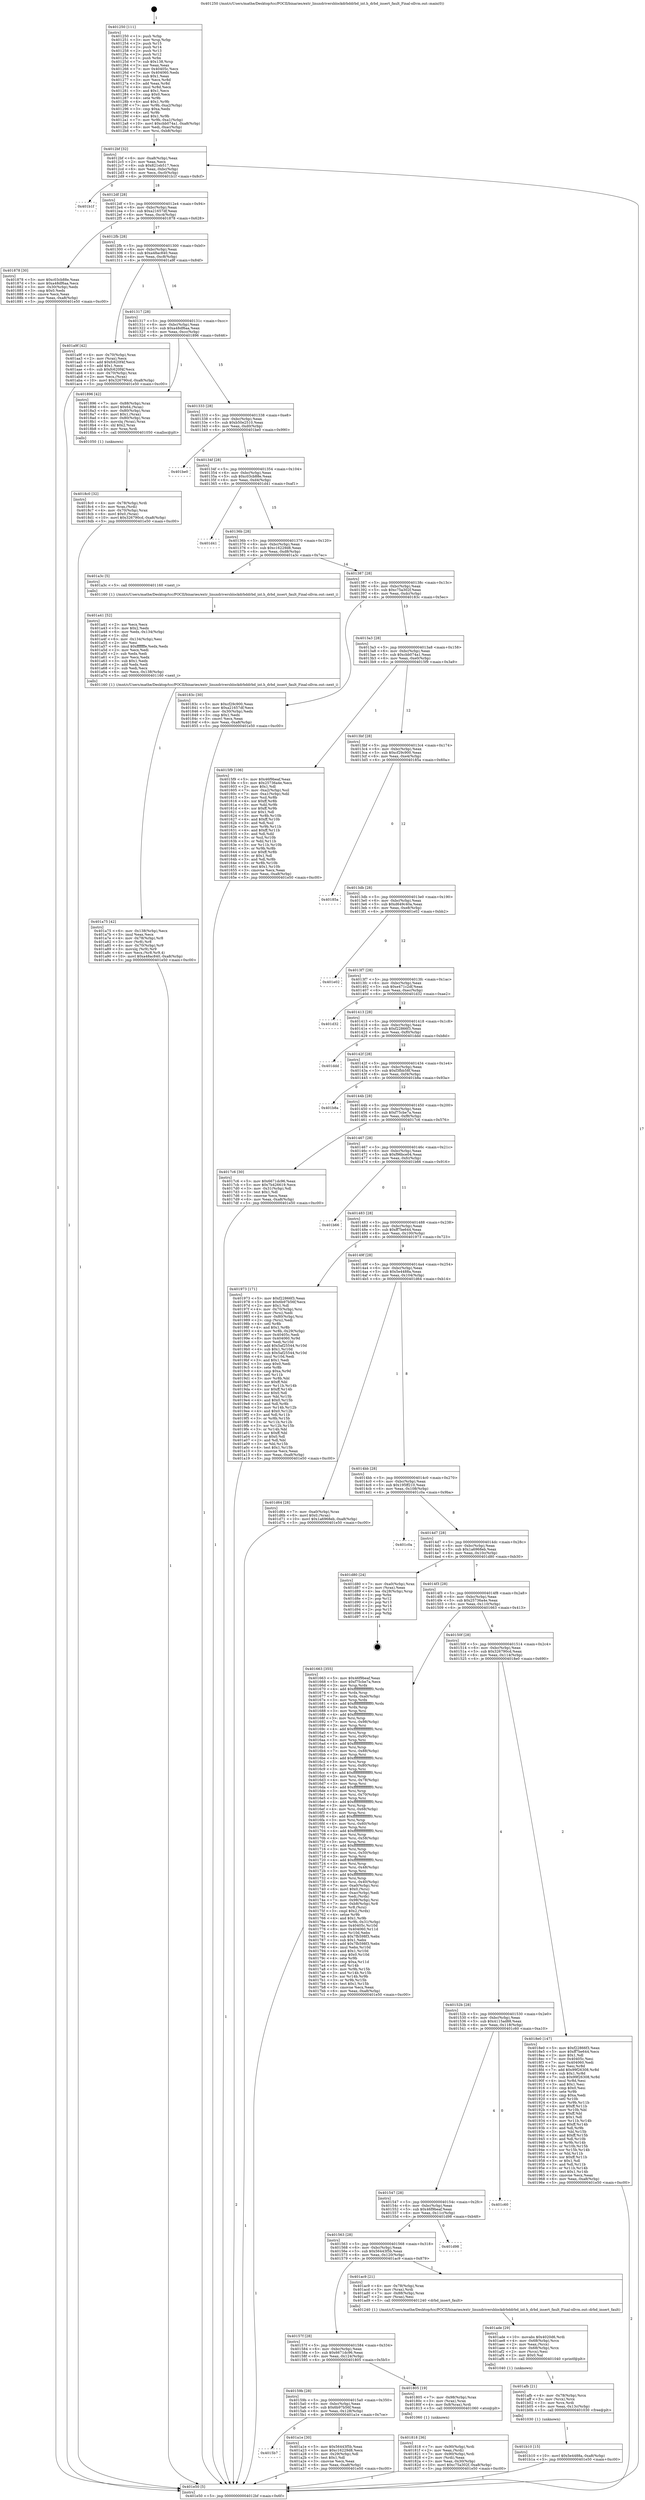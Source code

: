 digraph "0x401250" {
  label = "0x401250 (/mnt/c/Users/mathe/Desktop/tcc/POCII/binaries/extr_linuxdriversblockdrbddrbd_int.h_drbd_insert_fault_Final-ollvm.out::main(0))"
  labelloc = "t"
  node[shape=record]

  Entry [label="",width=0.3,height=0.3,shape=circle,fillcolor=black,style=filled]
  "0x4012bf" [label="{
     0x4012bf [32]\l
     | [instrs]\l
     &nbsp;&nbsp;0x4012bf \<+6\>: mov -0xa8(%rbp),%eax\l
     &nbsp;&nbsp;0x4012c5 \<+2\>: mov %eax,%ecx\l
     &nbsp;&nbsp;0x4012c7 \<+6\>: sub $0x821eb517,%ecx\l
     &nbsp;&nbsp;0x4012cd \<+6\>: mov %eax,-0xbc(%rbp)\l
     &nbsp;&nbsp;0x4012d3 \<+6\>: mov %ecx,-0xc0(%rbp)\l
     &nbsp;&nbsp;0x4012d9 \<+6\>: je 0000000000401b1f \<main+0x8cf\>\l
  }"]
  "0x401b1f" [label="{
     0x401b1f\l
  }", style=dashed]
  "0x4012df" [label="{
     0x4012df [28]\l
     | [instrs]\l
     &nbsp;&nbsp;0x4012df \<+5\>: jmp 00000000004012e4 \<main+0x94\>\l
     &nbsp;&nbsp;0x4012e4 \<+6\>: mov -0xbc(%rbp),%eax\l
     &nbsp;&nbsp;0x4012ea \<+5\>: sub $0xa21657df,%eax\l
     &nbsp;&nbsp;0x4012ef \<+6\>: mov %eax,-0xc4(%rbp)\l
     &nbsp;&nbsp;0x4012f5 \<+6\>: je 0000000000401878 \<main+0x628\>\l
  }"]
  Exit [label="",width=0.3,height=0.3,shape=circle,fillcolor=black,style=filled,peripheries=2]
  "0x401878" [label="{
     0x401878 [30]\l
     | [instrs]\l
     &nbsp;&nbsp;0x401878 \<+5\>: mov $0xc03cb88e,%eax\l
     &nbsp;&nbsp;0x40187d \<+5\>: mov $0xa48df6aa,%ecx\l
     &nbsp;&nbsp;0x401882 \<+3\>: mov -0x30(%rbp),%edx\l
     &nbsp;&nbsp;0x401885 \<+3\>: cmp $0x0,%edx\l
     &nbsp;&nbsp;0x401888 \<+3\>: cmove %ecx,%eax\l
     &nbsp;&nbsp;0x40188b \<+6\>: mov %eax,-0xa8(%rbp)\l
     &nbsp;&nbsp;0x401891 \<+5\>: jmp 0000000000401e50 \<main+0xc00\>\l
  }"]
  "0x4012fb" [label="{
     0x4012fb [28]\l
     | [instrs]\l
     &nbsp;&nbsp;0x4012fb \<+5\>: jmp 0000000000401300 \<main+0xb0\>\l
     &nbsp;&nbsp;0x401300 \<+6\>: mov -0xbc(%rbp),%eax\l
     &nbsp;&nbsp;0x401306 \<+5\>: sub $0xa48ac840,%eax\l
     &nbsp;&nbsp;0x40130b \<+6\>: mov %eax,-0xc8(%rbp)\l
     &nbsp;&nbsp;0x401311 \<+6\>: je 0000000000401a9f \<main+0x84f\>\l
  }"]
  "0x401b10" [label="{
     0x401b10 [15]\l
     | [instrs]\l
     &nbsp;&nbsp;0x401b10 \<+10\>: movl $0x5e4488a,-0xa8(%rbp)\l
     &nbsp;&nbsp;0x401b1a \<+5\>: jmp 0000000000401e50 \<main+0xc00\>\l
  }"]
  "0x401a9f" [label="{
     0x401a9f [42]\l
     | [instrs]\l
     &nbsp;&nbsp;0x401a9f \<+4\>: mov -0x70(%rbp),%rax\l
     &nbsp;&nbsp;0x401aa3 \<+2\>: mov (%rax),%ecx\l
     &nbsp;&nbsp;0x401aa5 \<+6\>: add $0xfc620f4f,%ecx\l
     &nbsp;&nbsp;0x401aab \<+3\>: add $0x1,%ecx\l
     &nbsp;&nbsp;0x401aae \<+6\>: sub $0xfc620f4f,%ecx\l
     &nbsp;&nbsp;0x401ab4 \<+4\>: mov -0x70(%rbp),%rax\l
     &nbsp;&nbsp;0x401ab8 \<+2\>: mov %ecx,(%rax)\l
     &nbsp;&nbsp;0x401aba \<+10\>: movl $0x326790cd,-0xa8(%rbp)\l
     &nbsp;&nbsp;0x401ac4 \<+5\>: jmp 0000000000401e50 \<main+0xc00\>\l
  }"]
  "0x401317" [label="{
     0x401317 [28]\l
     | [instrs]\l
     &nbsp;&nbsp;0x401317 \<+5\>: jmp 000000000040131c \<main+0xcc\>\l
     &nbsp;&nbsp;0x40131c \<+6\>: mov -0xbc(%rbp),%eax\l
     &nbsp;&nbsp;0x401322 \<+5\>: sub $0xa48df6aa,%eax\l
     &nbsp;&nbsp;0x401327 \<+6\>: mov %eax,-0xcc(%rbp)\l
     &nbsp;&nbsp;0x40132d \<+6\>: je 0000000000401896 \<main+0x646\>\l
  }"]
  "0x401afb" [label="{
     0x401afb [21]\l
     | [instrs]\l
     &nbsp;&nbsp;0x401afb \<+4\>: mov -0x78(%rbp),%rcx\l
     &nbsp;&nbsp;0x401aff \<+3\>: mov (%rcx),%rcx\l
     &nbsp;&nbsp;0x401b02 \<+3\>: mov %rcx,%rdi\l
     &nbsp;&nbsp;0x401b05 \<+6\>: mov %eax,-0x13c(%rbp)\l
     &nbsp;&nbsp;0x401b0b \<+5\>: call 0000000000401030 \<free@plt\>\l
     | [calls]\l
     &nbsp;&nbsp;0x401030 \{1\} (unknown)\l
  }"]
  "0x401896" [label="{
     0x401896 [42]\l
     | [instrs]\l
     &nbsp;&nbsp;0x401896 \<+7\>: mov -0x88(%rbp),%rax\l
     &nbsp;&nbsp;0x40189d \<+6\>: movl $0x64,(%rax)\l
     &nbsp;&nbsp;0x4018a3 \<+4\>: mov -0x80(%rbp),%rax\l
     &nbsp;&nbsp;0x4018a7 \<+6\>: movl $0x1,(%rax)\l
     &nbsp;&nbsp;0x4018ad \<+4\>: mov -0x80(%rbp),%rax\l
     &nbsp;&nbsp;0x4018b1 \<+3\>: movslq (%rax),%rax\l
     &nbsp;&nbsp;0x4018b4 \<+4\>: shl $0x2,%rax\l
     &nbsp;&nbsp;0x4018b8 \<+3\>: mov %rax,%rdi\l
     &nbsp;&nbsp;0x4018bb \<+5\>: call 0000000000401050 \<malloc@plt\>\l
     | [calls]\l
     &nbsp;&nbsp;0x401050 \{1\} (unknown)\l
  }"]
  "0x401333" [label="{
     0x401333 [28]\l
     | [instrs]\l
     &nbsp;&nbsp;0x401333 \<+5\>: jmp 0000000000401338 \<main+0xe8\>\l
     &nbsp;&nbsp;0x401338 \<+6\>: mov -0xbc(%rbp),%eax\l
     &nbsp;&nbsp;0x40133e \<+5\>: sub $0xb50e2510,%eax\l
     &nbsp;&nbsp;0x401343 \<+6\>: mov %eax,-0xd0(%rbp)\l
     &nbsp;&nbsp;0x401349 \<+6\>: je 0000000000401be0 \<main+0x990\>\l
  }"]
  "0x401ade" [label="{
     0x401ade [29]\l
     | [instrs]\l
     &nbsp;&nbsp;0x401ade \<+10\>: movabs $0x4020d6,%rdi\l
     &nbsp;&nbsp;0x401ae8 \<+4\>: mov -0x68(%rbp),%rcx\l
     &nbsp;&nbsp;0x401aec \<+2\>: mov %eax,(%rcx)\l
     &nbsp;&nbsp;0x401aee \<+4\>: mov -0x68(%rbp),%rcx\l
     &nbsp;&nbsp;0x401af2 \<+2\>: mov (%rcx),%esi\l
     &nbsp;&nbsp;0x401af4 \<+2\>: mov $0x0,%al\l
     &nbsp;&nbsp;0x401af6 \<+5\>: call 0000000000401040 \<printf@plt\>\l
     | [calls]\l
     &nbsp;&nbsp;0x401040 \{1\} (unknown)\l
  }"]
  "0x401be0" [label="{
     0x401be0\l
  }", style=dashed]
  "0x40134f" [label="{
     0x40134f [28]\l
     | [instrs]\l
     &nbsp;&nbsp;0x40134f \<+5\>: jmp 0000000000401354 \<main+0x104\>\l
     &nbsp;&nbsp;0x401354 \<+6\>: mov -0xbc(%rbp),%eax\l
     &nbsp;&nbsp;0x40135a \<+5\>: sub $0xc03cb88e,%eax\l
     &nbsp;&nbsp;0x40135f \<+6\>: mov %eax,-0xd4(%rbp)\l
     &nbsp;&nbsp;0x401365 \<+6\>: je 0000000000401d41 \<main+0xaf1\>\l
  }"]
  "0x401a75" [label="{
     0x401a75 [42]\l
     | [instrs]\l
     &nbsp;&nbsp;0x401a75 \<+6\>: mov -0x138(%rbp),%ecx\l
     &nbsp;&nbsp;0x401a7b \<+3\>: imul %eax,%ecx\l
     &nbsp;&nbsp;0x401a7e \<+4\>: mov -0x78(%rbp),%r8\l
     &nbsp;&nbsp;0x401a82 \<+3\>: mov (%r8),%r8\l
     &nbsp;&nbsp;0x401a85 \<+4\>: mov -0x70(%rbp),%r9\l
     &nbsp;&nbsp;0x401a89 \<+3\>: movslq (%r9),%r9\l
     &nbsp;&nbsp;0x401a8c \<+4\>: mov %ecx,(%r8,%r9,4)\l
     &nbsp;&nbsp;0x401a90 \<+10\>: movl $0xa48ac840,-0xa8(%rbp)\l
     &nbsp;&nbsp;0x401a9a \<+5\>: jmp 0000000000401e50 \<main+0xc00\>\l
  }"]
  "0x401d41" [label="{
     0x401d41\l
  }", style=dashed]
  "0x40136b" [label="{
     0x40136b [28]\l
     | [instrs]\l
     &nbsp;&nbsp;0x40136b \<+5\>: jmp 0000000000401370 \<main+0x120\>\l
     &nbsp;&nbsp;0x401370 \<+6\>: mov -0xbc(%rbp),%eax\l
     &nbsp;&nbsp;0x401376 \<+5\>: sub $0xc16229d8,%eax\l
     &nbsp;&nbsp;0x40137b \<+6\>: mov %eax,-0xd8(%rbp)\l
     &nbsp;&nbsp;0x401381 \<+6\>: je 0000000000401a3c \<main+0x7ec\>\l
  }"]
  "0x401a41" [label="{
     0x401a41 [52]\l
     | [instrs]\l
     &nbsp;&nbsp;0x401a41 \<+2\>: xor %ecx,%ecx\l
     &nbsp;&nbsp;0x401a43 \<+5\>: mov $0x2,%edx\l
     &nbsp;&nbsp;0x401a48 \<+6\>: mov %edx,-0x134(%rbp)\l
     &nbsp;&nbsp;0x401a4e \<+1\>: cltd\l
     &nbsp;&nbsp;0x401a4f \<+6\>: mov -0x134(%rbp),%esi\l
     &nbsp;&nbsp;0x401a55 \<+2\>: idiv %esi\l
     &nbsp;&nbsp;0x401a57 \<+6\>: imul $0xfffffffe,%edx,%edx\l
     &nbsp;&nbsp;0x401a5d \<+2\>: mov %ecx,%edi\l
     &nbsp;&nbsp;0x401a5f \<+2\>: sub %edx,%edi\l
     &nbsp;&nbsp;0x401a61 \<+2\>: mov %ecx,%edx\l
     &nbsp;&nbsp;0x401a63 \<+3\>: sub $0x1,%edx\l
     &nbsp;&nbsp;0x401a66 \<+2\>: add %edx,%edi\l
     &nbsp;&nbsp;0x401a68 \<+2\>: sub %edi,%ecx\l
     &nbsp;&nbsp;0x401a6a \<+6\>: mov %ecx,-0x138(%rbp)\l
     &nbsp;&nbsp;0x401a70 \<+5\>: call 0000000000401160 \<next_i\>\l
     | [calls]\l
     &nbsp;&nbsp;0x401160 \{1\} (/mnt/c/Users/mathe/Desktop/tcc/POCII/binaries/extr_linuxdriversblockdrbddrbd_int.h_drbd_insert_fault_Final-ollvm.out::next_i)\l
  }"]
  "0x401a3c" [label="{
     0x401a3c [5]\l
     | [instrs]\l
     &nbsp;&nbsp;0x401a3c \<+5\>: call 0000000000401160 \<next_i\>\l
     | [calls]\l
     &nbsp;&nbsp;0x401160 \{1\} (/mnt/c/Users/mathe/Desktop/tcc/POCII/binaries/extr_linuxdriversblockdrbddrbd_int.h_drbd_insert_fault_Final-ollvm.out::next_i)\l
  }"]
  "0x401387" [label="{
     0x401387 [28]\l
     | [instrs]\l
     &nbsp;&nbsp;0x401387 \<+5\>: jmp 000000000040138c \<main+0x13c\>\l
     &nbsp;&nbsp;0x40138c \<+6\>: mov -0xbc(%rbp),%eax\l
     &nbsp;&nbsp;0x401392 \<+5\>: sub $0xc75a302f,%eax\l
     &nbsp;&nbsp;0x401397 \<+6\>: mov %eax,-0xdc(%rbp)\l
     &nbsp;&nbsp;0x40139d \<+6\>: je 000000000040183c \<main+0x5ec\>\l
  }"]
  "0x4015b7" [label="{
     0x4015b7\l
  }", style=dashed]
  "0x40183c" [label="{
     0x40183c [30]\l
     | [instrs]\l
     &nbsp;&nbsp;0x40183c \<+5\>: mov $0xcf29c900,%eax\l
     &nbsp;&nbsp;0x401841 \<+5\>: mov $0xa21657df,%ecx\l
     &nbsp;&nbsp;0x401846 \<+3\>: mov -0x30(%rbp),%edx\l
     &nbsp;&nbsp;0x401849 \<+3\>: cmp $0x1,%edx\l
     &nbsp;&nbsp;0x40184c \<+3\>: cmovl %ecx,%eax\l
     &nbsp;&nbsp;0x40184f \<+6\>: mov %eax,-0xa8(%rbp)\l
     &nbsp;&nbsp;0x401855 \<+5\>: jmp 0000000000401e50 \<main+0xc00\>\l
  }"]
  "0x4013a3" [label="{
     0x4013a3 [28]\l
     | [instrs]\l
     &nbsp;&nbsp;0x4013a3 \<+5\>: jmp 00000000004013a8 \<main+0x158\>\l
     &nbsp;&nbsp;0x4013a8 \<+6\>: mov -0xbc(%rbp),%eax\l
     &nbsp;&nbsp;0x4013ae \<+5\>: sub $0xcbb074a1,%eax\l
     &nbsp;&nbsp;0x4013b3 \<+6\>: mov %eax,-0xe0(%rbp)\l
     &nbsp;&nbsp;0x4013b9 \<+6\>: je 00000000004015f9 \<main+0x3a9\>\l
  }"]
  "0x401a1e" [label="{
     0x401a1e [30]\l
     | [instrs]\l
     &nbsp;&nbsp;0x401a1e \<+5\>: mov $0x56443f5b,%eax\l
     &nbsp;&nbsp;0x401a23 \<+5\>: mov $0xc16229d8,%ecx\l
     &nbsp;&nbsp;0x401a28 \<+3\>: mov -0x29(%rbp),%dl\l
     &nbsp;&nbsp;0x401a2b \<+3\>: test $0x1,%dl\l
     &nbsp;&nbsp;0x401a2e \<+3\>: cmovne %ecx,%eax\l
     &nbsp;&nbsp;0x401a31 \<+6\>: mov %eax,-0xa8(%rbp)\l
     &nbsp;&nbsp;0x401a37 \<+5\>: jmp 0000000000401e50 \<main+0xc00\>\l
  }"]
  "0x4015f9" [label="{
     0x4015f9 [106]\l
     | [instrs]\l
     &nbsp;&nbsp;0x4015f9 \<+5\>: mov $0x46f9beaf,%eax\l
     &nbsp;&nbsp;0x4015fe \<+5\>: mov $0x25736a4e,%ecx\l
     &nbsp;&nbsp;0x401603 \<+2\>: mov $0x1,%dl\l
     &nbsp;&nbsp;0x401605 \<+7\>: mov -0xa2(%rbp),%sil\l
     &nbsp;&nbsp;0x40160c \<+7\>: mov -0xa1(%rbp),%dil\l
     &nbsp;&nbsp;0x401613 \<+3\>: mov %sil,%r8b\l
     &nbsp;&nbsp;0x401616 \<+4\>: xor $0xff,%r8b\l
     &nbsp;&nbsp;0x40161a \<+3\>: mov %dil,%r9b\l
     &nbsp;&nbsp;0x40161d \<+4\>: xor $0xff,%r9b\l
     &nbsp;&nbsp;0x401621 \<+3\>: xor $0x1,%dl\l
     &nbsp;&nbsp;0x401624 \<+3\>: mov %r8b,%r10b\l
     &nbsp;&nbsp;0x401627 \<+4\>: and $0xff,%r10b\l
     &nbsp;&nbsp;0x40162b \<+3\>: and %dl,%sil\l
     &nbsp;&nbsp;0x40162e \<+3\>: mov %r9b,%r11b\l
     &nbsp;&nbsp;0x401631 \<+4\>: and $0xff,%r11b\l
     &nbsp;&nbsp;0x401635 \<+3\>: and %dl,%dil\l
     &nbsp;&nbsp;0x401638 \<+3\>: or %sil,%r10b\l
     &nbsp;&nbsp;0x40163b \<+3\>: or %dil,%r11b\l
     &nbsp;&nbsp;0x40163e \<+3\>: xor %r11b,%r10b\l
     &nbsp;&nbsp;0x401641 \<+3\>: or %r9b,%r8b\l
     &nbsp;&nbsp;0x401644 \<+4\>: xor $0xff,%r8b\l
     &nbsp;&nbsp;0x401648 \<+3\>: or $0x1,%dl\l
     &nbsp;&nbsp;0x40164b \<+3\>: and %dl,%r8b\l
     &nbsp;&nbsp;0x40164e \<+3\>: or %r8b,%r10b\l
     &nbsp;&nbsp;0x401651 \<+4\>: test $0x1,%r10b\l
     &nbsp;&nbsp;0x401655 \<+3\>: cmovne %ecx,%eax\l
     &nbsp;&nbsp;0x401658 \<+6\>: mov %eax,-0xa8(%rbp)\l
     &nbsp;&nbsp;0x40165e \<+5\>: jmp 0000000000401e50 \<main+0xc00\>\l
  }"]
  "0x4013bf" [label="{
     0x4013bf [28]\l
     | [instrs]\l
     &nbsp;&nbsp;0x4013bf \<+5\>: jmp 00000000004013c4 \<main+0x174\>\l
     &nbsp;&nbsp;0x4013c4 \<+6\>: mov -0xbc(%rbp),%eax\l
     &nbsp;&nbsp;0x4013ca \<+5\>: sub $0xcf29c900,%eax\l
     &nbsp;&nbsp;0x4013cf \<+6\>: mov %eax,-0xe4(%rbp)\l
     &nbsp;&nbsp;0x4013d5 \<+6\>: je 000000000040185a \<main+0x60a\>\l
  }"]
  "0x401e50" [label="{
     0x401e50 [5]\l
     | [instrs]\l
     &nbsp;&nbsp;0x401e50 \<+5\>: jmp 00000000004012bf \<main+0x6f\>\l
  }"]
  "0x401250" [label="{
     0x401250 [111]\l
     | [instrs]\l
     &nbsp;&nbsp;0x401250 \<+1\>: push %rbp\l
     &nbsp;&nbsp;0x401251 \<+3\>: mov %rsp,%rbp\l
     &nbsp;&nbsp;0x401254 \<+2\>: push %r15\l
     &nbsp;&nbsp;0x401256 \<+2\>: push %r14\l
     &nbsp;&nbsp;0x401258 \<+2\>: push %r13\l
     &nbsp;&nbsp;0x40125a \<+2\>: push %r12\l
     &nbsp;&nbsp;0x40125c \<+1\>: push %rbx\l
     &nbsp;&nbsp;0x40125d \<+7\>: sub $0x138,%rsp\l
     &nbsp;&nbsp;0x401264 \<+2\>: xor %eax,%eax\l
     &nbsp;&nbsp;0x401266 \<+7\>: mov 0x40405c,%ecx\l
     &nbsp;&nbsp;0x40126d \<+7\>: mov 0x404060,%edx\l
     &nbsp;&nbsp;0x401274 \<+3\>: sub $0x1,%eax\l
     &nbsp;&nbsp;0x401277 \<+3\>: mov %ecx,%r8d\l
     &nbsp;&nbsp;0x40127a \<+3\>: add %eax,%r8d\l
     &nbsp;&nbsp;0x40127d \<+4\>: imul %r8d,%ecx\l
     &nbsp;&nbsp;0x401281 \<+3\>: and $0x1,%ecx\l
     &nbsp;&nbsp;0x401284 \<+3\>: cmp $0x0,%ecx\l
     &nbsp;&nbsp;0x401287 \<+4\>: sete %r9b\l
     &nbsp;&nbsp;0x40128b \<+4\>: and $0x1,%r9b\l
     &nbsp;&nbsp;0x40128f \<+7\>: mov %r9b,-0xa2(%rbp)\l
     &nbsp;&nbsp;0x401296 \<+3\>: cmp $0xa,%edx\l
     &nbsp;&nbsp;0x401299 \<+4\>: setl %r9b\l
     &nbsp;&nbsp;0x40129d \<+4\>: and $0x1,%r9b\l
     &nbsp;&nbsp;0x4012a1 \<+7\>: mov %r9b,-0xa1(%rbp)\l
     &nbsp;&nbsp;0x4012a8 \<+10\>: movl $0xcbb074a1,-0xa8(%rbp)\l
     &nbsp;&nbsp;0x4012b2 \<+6\>: mov %edi,-0xac(%rbp)\l
     &nbsp;&nbsp;0x4012b8 \<+7\>: mov %rsi,-0xb8(%rbp)\l
  }"]
  "0x4018c0" [label="{
     0x4018c0 [32]\l
     | [instrs]\l
     &nbsp;&nbsp;0x4018c0 \<+4\>: mov -0x78(%rbp),%rdi\l
     &nbsp;&nbsp;0x4018c4 \<+3\>: mov %rax,(%rdi)\l
     &nbsp;&nbsp;0x4018c7 \<+4\>: mov -0x70(%rbp),%rax\l
     &nbsp;&nbsp;0x4018cb \<+6\>: movl $0x0,(%rax)\l
     &nbsp;&nbsp;0x4018d1 \<+10\>: movl $0x326790cd,-0xa8(%rbp)\l
     &nbsp;&nbsp;0x4018db \<+5\>: jmp 0000000000401e50 \<main+0xc00\>\l
  }"]
  "0x40185a" [label="{
     0x40185a\l
  }", style=dashed]
  "0x4013db" [label="{
     0x4013db [28]\l
     | [instrs]\l
     &nbsp;&nbsp;0x4013db \<+5\>: jmp 00000000004013e0 \<main+0x190\>\l
     &nbsp;&nbsp;0x4013e0 \<+6\>: mov -0xbc(%rbp),%eax\l
     &nbsp;&nbsp;0x4013e6 \<+5\>: sub $0xd649c40a,%eax\l
     &nbsp;&nbsp;0x4013eb \<+6\>: mov %eax,-0xe8(%rbp)\l
     &nbsp;&nbsp;0x4013f1 \<+6\>: je 0000000000401e02 \<main+0xbb2\>\l
  }"]
  "0x401818" [label="{
     0x401818 [36]\l
     | [instrs]\l
     &nbsp;&nbsp;0x401818 \<+7\>: mov -0x90(%rbp),%rdi\l
     &nbsp;&nbsp;0x40181f \<+2\>: mov %eax,(%rdi)\l
     &nbsp;&nbsp;0x401821 \<+7\>: mov -0x90(%rbp),%rdi\l
     &nbsp;&nbsp;0x401828 \<+2\>: mov (%rdi),%eax\l
     &nbsp;&nbsp;0x40182a \<+3\>: mov %eax,-0x30(%rbp)\l
     &nbsp;&nbsp;0x40182d \<+10\>: movl $0xc75a302f,-0xa8(%rbp)\l
     &nbsp;&nbsp;0x401837 \<+5\>: jmp 0000000000401e50 \<main+0xc00\>\l
  }"]
  "0x401e02" [label="{
     0x401e02\l
  }", style=dashed]
  "0x4013f7" [label="{
     0x4013f7 [28]\l
     | [instrs]\l
     &nbsp;&nbsp;0x4013f7 \<+5\>: jmp 00000000004013fc \<main+0x1ac\>\l
     &nbsp;&nbsp;0x4013fc \<+6\>: mov -0xbc(%rbp),%eax\l
     &nbsp;&nbsp;0x401402 \<+5\>: sub $0xe471c2df,%eax\l
     &nbsp;&nbsp;0x401407 \<+6\>: mov %eax,-0xec(%rbp)\l
     &nbsp;&nbsp;0x40140d \<+6\>: je 0000000000401d32 \<main+0xae2\>\l
  }"]
  "0x40159b" [label="{
     0x40159b [28]\l
     | [instrs]\l
     &nbsp;&nbsp;0x40159b \<+5\>: jmp 00000000004015a0 \<main+0x350\>\l
     &nbsp;&nbsp;0x4015a0 \<+6\>: mov -0xbc(%rbp),%eax\l
     &nbsp;&nbsp;0x4015a6 \<+5\>: sub $0x6b97b56f,%eax\l
     &nbsp;&nbsp;0x4015ab \<+6\>: mov %eax,-0x128(%rbp)\l
     &nbsp;&nbsp;0x4015b1 \<+6\>: je 0000000000401a1e \<main+0x7ce\>\l
  }"]
  "0x401d32" [label="{
     0x401d32\l
  }", style=dashed]
  "0x401413" [label="{
     0x401413 [28]\l
     | [instrs]\l
     &nbsp;&nbsp;0x401413 \<+5\>: jmp 0000000000401418 \<main+0x1c8\>\l
     &nbsp;&nbsp;0x401418 \<+6\>: mov -0xbc(%rbp),%eax\l
     &nbsp;&nbsp;0x40141e \<+5\>: sub $0xf22866f3,%eax\l
     &nbsp;&nbsp;0x401423 \<+6\>: mov %eax,-0xf0(%rbp)\l
     &nbsp;&nbsp;0x401429 \<+6\>: je 0000000000401ddd \<main+0xb8d\>\l
  }"]
  "0x401805" [label="{
     0x401805 [19]\l
     | [instrs]\l
     &nbsp;&nbsp;0x401805 \<+7\>: mov -0x98(%rbp),%rax\l
     &nbsp;&nbsp;0x40180c \<+3\>: mov (%rax),%rax\l
     &nbsp;&nbsp;0x40180f \<+4\>: mov 0x8(%rax),%rdi\l
     &nbsp;&nbsp;0x401813 \<+5\>: call 0000000000401060 \<atoi@plt\>\l
     | [calls]\l
     &nbsp;&nbsp;0x401060 \{1\} (unknown)\l
  }"]
  "0x401ddd" [label="{
     0x401ddd\l
  }", style=dashed]
  "0x40142f" [label="{
     0x40142f [28]\l
     | [instrs]\l
     &nbsp;&nbsp;0x40142f \<+5\>: jmp 0000000000401434 \<main+0x1e4\>\l
     &nbsp;&nbsp;0x401434 \<+6\>: mov -0xbc(%rbp),%eax\l
     &nbsp;&nbsp;0x40143a \<+5\>: sub $0xf3fbb58f,%eax\l
     &nbsp;&nbsp;0x40143f \<+6\>: mov %eax,-0xf4(%rbp)\l
     &nbsp;&nbsp;0x401445 \<+6\>: je 0000000000401b8a \<main+0x93a\>\l
  }"]
  "0x40157f" [label="{
     0x40157f [28]\l
     | [instrs]\l
     &nbsp;&nbsp;0x40157f \<+5\>: jmp 0000000000401584 \<main+0x334\>\l
     &nbsp;&nbsp;0x401584 \<+6\>: mov -0xbc(%rbp),%eax\l
     &nbsp;&nbsp;0x40158a \<+5\>: sub $0x6671dc96,%eax\l
     &nbsp;&nbsp;0x40158f \<+6\>: mov %eax,-0x124(%rbp)\l
     &nbsp;&nbsp;0x401595 \<+6\>: je 0000000000401805 \<main+0x5b5\>\l
  }"]
  "0x401b8a" [label="{
     0x401b8a\l
  }", style=dashed]
  "0x40144b" [label="{
     0x40144b [28]\l
     | [instrs]\l
     &nbsp;&nbsp;0x40144b \<+5\>: jmp 0000000000401450 \<main+0x200\>\l
     &nbsp;&nbsp;0x401450 \<+6\>: mov -0xbc(%rbp),%eax\l
     &nbsp;&nbsp;0x401456 \<+5\>: sub $0xf75cbe7a,%eax\l
     &nbsp;&nbsp;0x40145b \<+6\>: mov %eax,-0xf8(%rbp)\l
     &nbsp;&nbsp;0x401461 \<+6\>: je 00000000004017c6 \<main+0x576\>\l
  }"]
  "0x401ac9" [label="{
     0x401ac9 [21]\l
     | [instrs]\l
     &nbsp;&nbsp;0x401ac9 \<+4\>: mov -0x78(%rbp),%rax\l
     &nbsp;&nbsp;0x401acd \<+3\>: mov (%rax),%rdi\l
     &nbsp;&nbsp;0x401ad0 \<+7\>: mov -0x88(%rbp),%rax\l
     &nbsp;&nbsp;0x401ad7 \<+2\>: mov (%rax),%esi\l
     &nbsp;&nbsp;0x401ad9 \<+5\>: call 0000000000401240 \<drbd_insert_fault\>\l
     | [calls]\l
     &nbsp;&nbsp;0x401240 \{1\} (/mnt/c/Users/mathe/Desktop/tcc/POCII/binaries/extr_linuxdriversblockdrbddrbd_int.h_drbd_insert_fault_Final-ollvm.out::drbd_insert_fault)\l
  }"]
  "0x4017c6" [label="{
     0x4017c6 [30]\l
     | [instrs]\l
     &nbsp;&nbsp;0x4017c6 \<+5\>: mov $0x6671dc96,%eax\l
     &nbsp;&nbsp;0x4017cb \<+5\>: mov $0x7b426619,%ecx\l
     &nbsp;&nbsp;0x4017d0 \<+3\>: mov -0x31(%rbp),%dl\l
     &nbsp;&nbsp;0x4017d3 \<+3\>: test $0x1,%dl\l
     &nbsp;&nbsp;0x4017d6 \<+3\>: cmovne %ecx,%eax\l
     &nbsp;&nbsp;0x4017d9 \<+6\>: mov %eax,-0xa8(%rbp)\l
     &nbsp;&nbsp;0x4017df \<+5\>: jmp 0000000000401e50 \<main+0xc00\>\l
  }"]
  "0x401467" [label="{
     0x401467 [28]\l
     | [instrs]\l
     &nbsp;&nbsp;0x401467 \<+5\>: jmp 000000000040146c \<main+0x21c\>\l
     &nbsp;&nbsp;0x40146c \<+6\>: mov -0xbc(%rbp),%eax\l
     &nbsp;&nbsp;0x401472 \<+5\>: sub $0xf96bce04,%eax\l
     &nbsp;&nbsp;0x401477 \<+6\>: mov %eax,-0xfc(%rbp)\l
     &nbsp;&nbsp;0x40147d \<+6\>: je 0000000000401b66 \<main+0x916\>\l
  }"]
  "0x401563" [label="{
     0x401563 [28]\l
     | [instrs]\l
     &nbsp;&nbsp;0x401563 \<+5\>: jmp 0000000000401568 \<main+0x318\>\l
     &nbsp;&nbsp;0x401568 \<+6\>: mov -0xbc(%rbp),%eax\l
     &nbsp;&nbsp;0x40156e \<+5\>: sub $0x56443f5b,%eax\l
     &nbsp;&nbsp;0x401573 \<+6\>: mov %eax,-0x120(%rbp)\l
     &nbsp;&nbsp;0x401579 \<+6\>: je 0000000000401ac9 \<main+0x879\>\l
  }"]
  "0x401b66" [label="{
     0x401b66\l
  }", style=dashed]
  "0x401483" [label="{
     0x401483 [28]\l
     | [instrs]\l
     &nbsp;&nbsp;0x401483 \<+5\>: jmp 0000000000401488 \<main+0x238\>\l
     &nbsp;&nbsp;0x401488 \<+6\>: mov -0xbc(%rbp),%eax\l
     &nbsp;&nbsp;0x40148e \<+5\>: sub $0xff7be644,%eax\l
     &nbsp;&nbsp;0x401493 \<+6\>: mov %eax,-0x100(%rbp)\l
     &nbsp;&nbsp;0x401499 \<+6\>: je 0000000000401973 \<main+0x723\>\l
  }"]
  "0x401d98" [label="{
     0x401d98\l
  }", style=dashed]
  "0x401973" [label="{
     0x401973 [171]\l
     | [instrs]\l
     &nbsp;&nbsp;0x401973 \<+5\>: mov $0xf22866f3,%eax\l
     &nbsp;&nbsp;0x401978 \<+5\>: mov $0x6b97b56f,%ecx\l
     &nbsp;&nbsp;0x40197d \<+2\>: mov $0x1,%dl\l
     &nbsp;&nbsp;0x40197f \<+4\>: mov -0x70(%rbp),%rsi\l
     &nbsp;&nbsp;0x401983 \<+2\>: mov (%rsi),%edi\l
     &nbsp;&nbsp;0x401985 \<+4\>: mov -0x80(%rbp),%rsi\l
     &nbsp;&nbsp;0x401989 \<+2\>: cmp (%rsi),%edi\l
     &nbsp;&nbsp;0x40198b \<+4\>: setl %r8b\l
     &nbsp;&nbsp;0x40198f \<+4\>: and $0x1,%r8b\l
     &nbsp;&nbsp;0x401993 \<+4\>: mov %r8b,-0x29(%rbp)\l
     &nbsp;&nbsp;0x401997 \<+7\>: mov 0x40405c,%edi\l
     &nbsp;&nbsp;0x40199e \<+8\>: mov 0x404060,%r9d\l
     &nbsp;&nbsp;0x4019a6 \<+3\>: mov %edi,%r10d\l
     &nbsp;&nbsp;0x4019a9 \<+7\>: add $0x5af25544,%r10d\l
     &nbsp;&nbsp;0x4019b0 \<+4\>: sub $0x1,%r10d\l
     &nbsp;&nbsp;0x4019b4 \<+7\>: sub $0x5af25544,%r10d\l
     &nbsp;&nbsp;0x4019bb \<+4\>: imul %r10d,%edi\l
     &nbsp;&nbsp;0x4019bf \<+3\>: and $0x1,%edi\l
     &nbsp;&nbsp;0x4019c2 \<+3\>: cmp $0x0,%edi\l
     &nbsp;&nbsp;0x4019c5 \<+4\>: sete %r8b\l
     &nbsp;&nbsp;0x4019c9 \<+4\>: cmp $0xa,%r9d\l
     &nbsp;&nbsp;0x4019cd \<+4\>: setl %r11b\l
     &nbsp;&nbsp;0x4019d1 \<+3\>: mov %r8b,%bl\l
     &nbsp;&nbsp;0x4019d4 \<+3\>: xor $0xff,%bl\l
     &nbsp;&nbsp;0x4019d7 \<+3\>: mov %r11b,%r14b\l
     &nbsp;&nbsp;0x4019da \<+4\>: xor $0xff,%r14b\l
     &nbsp;&nbsp;0x4019de \<+3\>: xor $0x0,%dl\l
     &nbsp;&nbsp;0x4019e1 \<+3\>: mov %bl,%r15b\l
     &nbsp;&nbsp;0x4019e4 \<+4\>: and $0x0,%r15b\l
     &nbsp;&nbsp;0x4019e8 \<+3\>: and %dl,%r8b\l
     &nbsp;&nbsp;0x4019eb \<+3\>: mov %r14b,%r12b\l
     &nbsp;&nbsp;0x4019ee \<+4\>: and $0x0,%r12b\l
     &nbsp;&nbsp;0x4019f2 \<+3\>: and %dl,%r11b\l
     &nbsp;&nbsp;0x4019f5 \<+3\>: or %r8b,%r15b\l
     &nbsp;&nbsp;0x4019f8 \<+3\>: or %r11b,%r12b\l
     &nbsp;&nbsp;0x4019fb \<+3\>: xor %r12b,%r15b\l
     &nbsp;&nbsp;0x4019fe \<+3\>: or %r14b,%bl\l
     &nbsp;&nbsp;0x401a01 \<+3\>: xor $0xff,%bl\l
     &nbsp;&nbsp;0x401a04 \<+3\>: or $0x0,%dl\l
     &nbsp;&nbsp;0x401a07 \<+2\>: and %dl,%bl\l
     &nbsp;&nbsp;0x401a09 \<+3\>: or %bl,%r15b\l
     &nbsp;&nbsp;0x401a0c \<+4\>: test $0x1,%r15b\l
     &nbsp;&nbsp;0x401a10 \<+3\>: cmovne %ecx,%eax\l
     &nbsp;&nbsp;0x401a13 \<+6\>: mov %eax,-0xa8(%rbp)\l
     &nbsp;&nbsp;0x401a19 \<+5\>: jmp 0000000000401e50 \<main+0xc00\>\l
  }"]
  "0x40149f" [label="{
     0x40149f [28]\l
     | [instrs]\l
     &nbsp;&nbsp;0x40149f \<+5\>: jmp 00000000004014a4 \<main+0x254\>\l
     &nbsp;&nbsp;0x4014a4 \<+6\>: mov -0xbc(%rbp),%eax\l
     &nbsp;&nbsp;0x4014aa \<+5\>: sub $0x5e4488a,%eax\l
     &nbsp;&nbsp;0x4014af \<+6\>: mov %eax,-0x104(%rbp)\l
     &nbsp;&nbsp;0x4014b5 \<+6\>: je 0000000000401d64 \<main+0xb14\>\l
  }"]
  "0x401547" [label="{
     0x401547 [28]\l
     | [instrs]\l
     &nbsp;&nbsp;0x401547 \<+5\>: jmp 000000000040154c \<main+0x2fc\>\l
     &nbsp;&nbsp;0x40154c \<+6\>: mov -0xbc(%rbp),%eax\l
     &nbsp;&nbsp;0x401552 \<+5\>: sub $0x46f9beaf,%eax\l
     &nbsp;&nbsp;0x401557 \<+6\>: mov %eax,-0x11c(%rbp)\l
     &nbsp;&nbsp;0x40155d \<+6\>: je 0000000000401d98 \<main+0xb48\>\l
  }"]
  "0x401d64" [label="{
     0x401d64 [28]\l
     | [instrs]\l
     &nbsp;&nbsp;0x401d64 \<+7\>: mov -0xa0(%rbp),%rax\l
     &nbsp;&nbsp;0x401d6b \<+6\>: movl $0x0,(%rax)\l
     &nbsp;&nbsp;0x401d71 \<+10\>: movl $0x1a6968eb,-0xa8(%rbp)\l
     &nbsp;&nbsp;0x401d7b \<+5\>: jmp 0000000000401e50 \<main+0xc00\>\l
  }"]
  "0x4014bb" [label="{
     0x4014bb [28]\l
     | [instrs]\l
     &nbsp;&nbsp;0x4014bb \<+5\>: jmp 00000000004014c0 \<main+0x270\>\l
     &nbsp;&nbsp;0x4014c0 \<+6\>: mov -0xbc(%rbp),%eax\l
     &nbsp;&nbsp;0x4014c6 \<+5\>: sub $0x195ff210,%eax\l
     &nbsp;&nbsp;0x4014cb \<+6\>: mov %eax,-0x108(%rbp)\l
     &nbsp;&nbsp;0x4014d1 \<+6\>: je 0000000000401c0a \<main+0x9ba\>\l
  }"]
  "0x401c60" [label="{
     0x401c60\l
  }", style=dashed]
  "0x401c0a" [label="{
     0x401c0a\l
  }", style=dashed]
  "0x4014d7" [label="{
     0x4014d7 [28]\l
     | [instrs]\l
     &nbsp;&nbsp;0x4014d7 \<+5\>: jmp 00000000004014dc \<main+0x28c\>\l
     &nbsp;&nbsp;0x4014dc \<+6\>: mov -0xbc(%rbp),%eax\l
     &nbsp;&nbsp;0x4014e2 \<+5\>: sub $0x1a6968eb,%eax\l
     &nbsp;&nbsp;0x4014e7 \<+6\>: mov %eax,-0x10c(%rbp)\l
     &nbsp;&nbsp;0x4014ed \<+6\>: je 0000000000401d80 \<main+0xb30\>\l
  }"]
  "0x40152b" [label="{
     0x40152b [28]\l
     | [instrs]\l
     &nbsp;&nbsp;0x40152b \<+5\>: jmp 0000000000401530 \<main+0x2e0\>\l
     &nbsp;&nbsp;0x401530 \<+6\>: mov -0xbc(%rbp),%eax\l
     &nbsp;&nbsp;0x401536 \<+5\>: sub $0x4115ad88,%eax\l
     &nbsp;&nbsp;0x40153b \<+6\>: mov %eax,-0x118(%rbp)\l
     &nbsp;&nbsp;0x401541 \<+6\>: je 0000000000401c60 \<main+0xa10\>\l
  }"]
  "0x401d80" [label="{
     0x401d80 [24]\l
     | [instrs]\l
     &nbsp;&nbsp;0x401d80 \<+7\>: mov -0xa0(%rbp),%rax\l
     &nbsp;&nbsp;0x401d87 \<+2\>: mov (%rax),%eax\l
     &nbsp;&nbsp;0x401d89 \<+4\>: lea -0x28(%rbp),%rsp\l
     &nbsp;&nbsp;0x401d8d \<+1\>: pop %rbx\l
     &nbsp;&nbsp;0x401d8e \<+2\>: pop %r12\l
     &nbsp;&nbsp;0x401d90 \<+2\>: pop %r13\l
     &nbsp;&nbsp;0x401d92 \<+2\>: pop %r14\l
     &nbsp;&nbsp;0x401d94 \<+2\>: pop %r15\l
     &nbsp;&nbsp;0x401d96 \<+1\>: pop %rbp\l
     &nbsp;&nbsp;0x401d97 \<+1\>: ret\l
  }"]
  "0x4014f3" [label="{
     0x4014f3 [28]\l
     | [instrs]\l
     &nbsp;&nbsp;0x4014f3 \<+5\>: jmp 00000000004014f8 \<main+0x2a8\>\l
     &nbsp;&nbsp;0x4014f8 \<+6\>: mov -0xbc(%rbp),%eax\l
     &nbsp;&nbsp;0x4014fe \<+5\>: sub $0x25736a4e,%eax\l
     &nbsp;&nbsp;0x401503 \<+6\>: mov %eax,-0x110(%rbp)\l
     &nbsp;&nbsp;0x401509 \<+6\>: je 0000000000401663 \<main+0x413\>\l
  }"]
  "0x4018e0" [label="{
     0x4018e0 [147]\l
     | [instrs]\l
     &nbsp;&nbsp;0x4018e0 \<+5\>: mov $0xf22866f3,%eax\l
     &nbsp;&nbsp;0x4018e5 \<+5\>: mov $0xff7be644,%ecx\l
     &nbsp;&nbsp;0x4018ea \<+2\>: mov $0x1,%dl\l
     &nbsp;&nbsp;0x4018ec \<+7\>: mov 0x40405c,%esi\l
     &nbsp;&nbsp;0x4018f3 \<+7\>: mov 0x404060,%edi\l
     &nbsp;&nbsp;0x4018fa \<+3\>: mov %esi,%r8d\l
     &nbsp;&nbsp;0x4018fd \<+7\>: add $0x99f26308,%r8d\l
     &nbsp;&nbsp;0x401904 \<+4\>: sub $0x1,%r8d\l
     &nbsp;&nbsp;0x401908 \<+7\>: sub $0x99f26308,%r8d\l
     &nbsp;&nbsp;0x40190f \<+4\>: imul %r8d,%esi\l
     &nbsp;&nbsp;0x401913 \<+3\>: and $0x1,%esi\l
     &nbsp;&nbsp;0x401916 \<+3\>: cmp $0x0,%esi\l
     &nbsp;&nbsp;0x401919 \<+4\>: sete %r9b\l
     &nbsp;&nbsp;0x40191d \<+3\>: cmp $0xa,%edi\l
     &nbsp;&nbsp;0x401920 \<+4\>: setl %r10b\l
     &nbsp;&nbsp;0x401924 \<+3\>: mov %r9b,%r11b\l
     &nbsp;&nbsp;0x401927 \<+4\>: xor $0xff,%r11b\l
     &nbsp;&nbsp;0x40192b \<+3\>: mov %r10b,%bl\l
     &nbsp;&nbsp;0x40192e \<+3\>: xor $0xff,%bl\l
     &nbsp;&nbsp;0x401931 \<+3\>: xor $0x1,%dl\l
     &nbsp;&nbsp;0x401934 \<+3\>: mov %r11b,%r14b\l
     &nbsp;&nbsp;0x401937 \<+4\>: and $0xff,%r14b\l
     &nbsp;&nbsp;0x40193b \<+3\>: and %dl,%r9b\l
     &nbsp;&nbsp;0x40193e \<+3\>: mov %bl,%r15b\l
     &nbsp;&nbsp;0x401941 \<+4\>: and $0xff,%r15b\l
     &nbsp;&nbsp;0x401945 \<+3\>: and %dl,%r10b\l
     &nbsp;&nbsp;0x401948 \<+3\>: or %r9b,%r14b\l
     &nbsp;&nbsp;0x40194b \<+3\>: or %r10b,%r15b\l
     &nbsp;&nbsp;0x40194e \<+3\>: xor %r15b,%r14b\l
     &nbsp;&nbsp;0x401951 \<+3\>: or %bl,%r11b\l
     &nbsp;&nbsp;0x401954 \<+4\>: xor $0xff,%r11b\l
     &nbsp;&nbsp;0x401958 \<+3\>: or $0x1,%dl\l
     &nbsp;&nbsp;0x40195b \<+3\>: and %dl,%r11b\l
     &nbsp;&nbsp;0x40195e \<+3\>: or %r11b,%r14b\l
     &nbsp;&nbsp;0x401961 \<+4\>: test $0x1,%r14b\l
     &nbsp;&nbsp;0x401965 \<+3\>: cmovne %ecx,%eax\l
     &nbsp;&nbsp;0x401968 \<+6\>: mov %eax,-0xa8(%rbp)\l
     &nbsp;&nbsp;0x40196e \<+5\>: jmp 0000000000401e50 \<main+0xc00\>\l
  }"]
  "0x401663" [label="{
     0x401663 [355]\l
     | [instrs]\l
     &nbsp;&nbsp;0x401663 \<+5\>: mov $0x46f9beaf,%eax\l
     &nbsp;&nbsp;0x401668 \<+5\>: mov $0xf75cbe7a,%ecx\l
     &nbsp;&nbsp;0x40166d \<+3\>: mov %rsp,%rdx\l
     &nbsp;&nbsp;0x401670 \<+4\>: add $0xfffffffffffffff0,%rdx\l
     &nbsp;&nbsp;0x401674 \<+3\>: mov %rdx,%rsp\l
     &nbsp;&nbsp;0x401677 \<+7\>: mov %rdx,-0xa0(%rbp)\l
     &nbsp;&nbsp;0x40167e \<+3\>: mov %rsp,%rdx\l
     &nbsp;&nbsp;0x401681 \<+4\>: add $0xfffffffffffffff0,%rdx\l
     &nbsp;&nbsp;0x401685 \<+3\>: mov %rdx,%rsp\l
     &nbsp;&nbsp;0x401688 \<+3\>: mov %rsp,%rsi\l
     &nbsp;&nbsp;0x40168b \<+4\>: add $0xfffffffffffffff0,%rsi\l
     &nbsp;&nbsp;0x40168f \<+3\>: mov %rsi,%rsp\l
     &nbsp;&nbsp;0x401692 \<+7\>: mov %rsi,-0x98(%rbp)\l
     &nbsp;&nbsp;0x401699 \<+3\>: mov %rsp,%rsi\l
     &nbsp;&nbsp;0x40169c \<+4\>: add $0xfffffffffffffff0,%rsi\l
     &nbsp;&nbsp;0x4016a0 \<+3\>: mov %rsi,%rsp\l
     &nbsp;&nbsp;0x4016a3 \<+7\>: mov %rsi,-0x90(%rbp)\l
     &nbsp;&nbsp;0x4016aa \<+3\>: mov %rsp,%rsi\l
     &nbsp;&nbsp;0x4016ad \<+4\>: add $0xfffffffffffffff0,%rsi\l
     &nbsp;&nbsp;0x4016b1 \<+3\>: mov %rsi,%rsp\l
     &nbsp;&nbsp;0x4016b4 \<+7\>: mov %rsi,-0x88(%rbp)\l
     &nbsp;&nbsp;0x4016bb \<+3\>: mov %rsp,%rsi\l
     &nbsp;&nbsp;0x4016be \<+4\>: add $0xfffffffffffffff0,%rsi\l
     &nbsp;&nbsp;0x4016c2 \<+3\>: mov %rsi,%rsp\l
     &nbsp;&nbsp;0x4016c5 \<+4\>: mov %rsi,-0x80(%rbp)\l
     &nbsp;&nbsp;0x4016c9 \<+3\>: mov %rsp,%rsi\l
     &nbsp;&nbsp;0x4016cc \<+4\>: add $0xfffffffffffffff0,%rsi\l
     &nbsp;&nbsp;0x4016d0 \<+3\>: mov %rsi,%rsp\l
     &nbsp;&nbsp;0x4016d3 \<+4\>: mov %rsi,-0x78(%rbp)\l
     &nbsp;&nbsp;0x4016d7 \<+3\>: mov %rsp,%rsi\l
     &nbsp;&nbsp;0x4016da \<+4\>: add $0xfffffffffffffff0,%rsi\l
     &nbsp;&nbsp;0x4016de \<+3\>: mov %rsi,%rsp\l
     &nbsp;&nbsp;0x4016e1 \<+4\>: mov %rsi,-0x70(%rbp)\l
     &nbsp;&nbsp;0x4016e5 \<+3\>: mov %rsp,%rsi\l
     &nbsp;&nbsp;0x4016e8 \<+4\>: add $0xfffffffffffffff0,%rsi\l
     &nbsp;&nbsp;0x4016ec \<+3\>: mov %rsi,%rsp\l
     &nbsp;&nbsp;0x4016ef \<+4\>: mov %rsi,-0x68(%rbp)\l
     &nbsp;&nbsp;0x4016f3 \<+3\>: mov %rsp,%rsi\l
     &nbsp;&nbsp;0x4016f6 \<+4\>: add $0xfffffffffffffff0,%rsi\l
     &nbsp;&nbsp;0x4016fa \<+3\>: mov %rsi,%rsp\l
     &nbsp;&nbsp;0x4016fd \<+4\>: mov %rsi,-0x60(%rbp)\l
     &nbsp;&nbsp;0x401701 \<+3\>: mov %rsp,%rsi\l
     &nbsp;&nbsp;0x401704 \<+4\>: add $0xfffffffffffffff0,%rsi\l
     &nbsp;&nbsp;0x401708 \<+3\>: mov %rsi,%rsp\l
     &nbsp;&nbsp;0x40170b \<+4\>: mov %rsi,-0x58(%rbp)\l
     &nbsp;&nbsp;0x40170f \<+3\>: mov %rsp,%rsi\l
     &nbsp;&nbsp;0x401712 \<+4\>: add $0xfffffffffffffff0,%rsi\l
     &nbsp;&nbsp;0x401716 \<+3\>: mov %rsi,%rsp\l
     &nbsp;&nbsp;0x401719 \<+4\>: mov %rsi,-0x50(%rbp)\l
     &nbsp;&nbsp;0x40171d \<+3\>: mov %rsp,%rsi\l
     &nbsp;&nbsp;0x401720 \<+4\>: add $0xfffffffffffffff0,%rsi\l
     &nbsp;&nbsp;0x401724 \<+3\>: mov %rsi,%rsp\l
     &nbsp;&nbsp;0x401727 \<+4\>: mov %rsi,-0x48(%rbp)\l
     &nbsp;&nbsp;0x40172b \<+3\>: mov %rsp,%rsi\l
     &nbsp;&nbsp;0x40172e \<+4\>: add $0xfffffffffffffff0,%rsi\l
     &nbsp;&nbsp;0x401732 \<+3\>: mov %rsi,%rsp\l
     &nbsp;&nbsp;0x401735 \<+4\>: mov %rsi,-0x40(%rbp)\l
     &nbsp;&nbsp;0x401739 \<+7\>: mov -0xa0(%rbp),%rsi\l
     &nbsp;&nbsp;0x401740 \<+6\>: movl $0x0,(%rsi)\l
     &nbsp;&nbsp;0x401746 \<+6\>: mov -0xac(%rbp),%edi\l
     &nbsp;&nbsp;0x40174c \<+2\>: mov %edi,(%rdx)\l
     &nbsp;&nbsp;0x40174e \<+7\>: mov -0x98(%rbp),%rsi\l
     &nbsp;&nbsp;0x401755 \<+7\>: mov -0xb8(%rbp),%r8\l
     &nbsp;&nbsp;0x40175c \<+3\>: mov %r8,(%rsi)\l
     &nbsp;&nbsp;0x40175f \<+3\>: cmpl $0x2,(%rdx)\l
     &nbsp;&nbsp;0x401762 \<+4\>: setne %r9b\l
     &nbsp;&nbsp;0x401766 \<+4\>: and $0x1,%r9b\l
     &nbsp;&nbsp;0x40176a \<+4\>: mov %r9b,-0x31(%rbp)\l
     &nbsp;&nbsp;0x40176e \<+8\>: mov 0x40405c,%r10d\l
     &nbsp;&nbsp;0x401776 \<+8\>: mov 0x404060,%r11d\l
     &nbsp;&nbsp;0x40177e \<+3\>: mov %r10d,%ebx\l
     &nbsp;&nbsp;0x401781 \<+6\>: sub $0x7fb598f3,%ebx\l
     &nbsp;&nbsp;0x401787 \<+3\>: sub $0x1,%ebx\l
     &nbsp;&nbsp;0x40178a \<+6\>: add $0x7fb598f3,%ebx\l
     &nbsp;&nbsp;0x401790 \<+4\>: imul %ebx,%r10d\l
     &nbsp;&nbsp;0x401794 \<+4\>: and $0x1,%r10d\l
     &nbsp;&nbsp;0x401798 \<+4\>: cmp $0x0,%r10d\l
     &nbsp;&nbsp;0x40179c \<+4\>: sete %r9b\l
     &nbsp;&nbsp;0x4017a0 \<+4\>: cmp $0xa,%r11d\l
     &nbsp;&nbsp;0x4017a4 \<+4\>: setl %r14b\l
     &nbsp;&nbsp;0x4017a8 \<+3\>: mov %r9b,%r15b\l
     &nbsp;&nbsp;0x4017ab \<+3\>: and %r14b,%r15b\l
     &nbsp;&nbsp;0x4017ae \<+3\>: xor %r14b,%r9b\l
     &nbsp;&nbsp;0x4017b1 \<+3\>: or %r9b,%r15b\l
     &nbsp;&nbsp;0x4017b4 \<+4\>: test $0x1,%r15b\l
     &nbsp;&nbsp;0x4017b8 \<+3\>: cmovne %ecx,%eax\l
     &nbsp;&nbsp;0x4017bb \<+6\>: mov %eax,-0xa8(%rbp)\l
     &nbsp;&nbsp;0x4017c1 \<+5\>: jmp 0000000000401e50 \<main+0xc00\>\l
  }"]
  "0x40150f" [label="{
     0x40150f [28]\l
     | [instrs]\l
     &nbsp;&nbsp;0x40150f \<+5\>: jmp 0000000000401514 \<main+0x2c4\>\l
     &nbsp;&nbsp;0x401514 \<+6\>: mov -0xbc(%rbp),%eax\l
     &nbsp;&nbsp;0x40151a \<+5\>: sub $0x326790cd,%eax\l
     &nbsp;&nbsp;0x40151f \<+6\>: mov %eax,-0x114(%rbp)\l
     &nbsp;&nbsp;0x401525 \<+6\>: je 00000000004018e0 \<main+0x690\>\l
  }"]
  Entry -> "0x401250" [label=" 1"]
  "0x4012bf" -> "0x401b1f" [label=" 0"]
  "0x4012bf" -> "0x4012df" [label=" 18"]
  "0x401d80" -> Exit [label=" 1"]
  "0x4012df" -> "0x401878" [label=" 1"]
  "0x4012df" -> "0x4012fb" [label=" 17"]
  "0x401d64" -> "0x401e50" [label=" 1"]
  "0x4012fb" -> "0x401a9f" [label=" 1"]
  "0x4012fb" -> "0x401317" [label=" 16"]
  "0x401b10" -> "0x401e50" [label=" 1"]
  "0x401317" -> "0x401896" [label=" 1"]
  "0x401317" -> "0x401333" [label=" 15"]
  "0x401afb" -> "0x401b10" [label=" 1"]
  "0x401333" -> "0x401be0" [label=" 0"]
  "0x401333" -> "0x40134f" [label=" 15"]
  "0x401ade" -> "0x401afb" [label=" 1"]
  "0x40134f" -> "0x401d41" [label=" 0"]
  "0x40134f" -> "0x40136b" [label=" 15"]
  "0x401ac9" -> "0x401ade" [label=" 1"]
  "0x40136b" -> "0x401a3c" [label=" 1"]
  "0x40136b" -> "0x401387" [label=" 14"]
  "0x401a9f" -> "0x401e50" [label=" 1"]
  "0x401387" -> "0x40183c" [label=" 1"]
  "0x401387" -> "0x4013a3" [label=" 13"]
  "0x401a75" -> "0x401e50" [label=" 1"]
  "0x4013a3" -> "0x4015f9" [label=" 1"]
  "0x4013a3" -> "0x4013bf" [label=" 12"]
  "0x4015f9" -> "0x401e50" [label=" 1"]
  "0x401250" -> "0x4012bf" [label=" 1"]
  "0x401e50" -> "0x4012bf" [label=" 17"]
  "0x401a41" -> "0x401a75" [label=" 1"]
  "0x4013bf" -> "0x40185a" [label=" 0"]
  "0x4013bf" -> "0x4013db" [label=" 12"]
  "0x401a1e" -> "0x401e50" [label=" 2"]
  "0x4013db" -> "0x401e02" [label=" 0"]
  "0x4013db" -> "0x4013f7" [label=" 12"]
  "0x40159b" -> "0x4015b7" [label=" 0"]
  "0x4013f7" -> "0x401d32" [label=" 0"]
  "0x4013f7" -> "0x401413" [label=" 12"]
  "0x40159b" -> "0x401a1e" [label=" 2"]
  "0x401413" -> "0x401ddd" [label=" 0"]
  "0x401413" -> "0x40142f" [label=" 12"]
  "0x401a3c" -> "0x401a41" [label=" 1"]
  "0x40142f" -> "0x401b8a" [label=" 0"]
  "0x40142f" -> "0x40144b" [label=" 12"]
  "0x4018e0" -> "0x401e50" [label=" 2"]
  "0x40144b" -> "0x4017c6" [label=" 1"]
  "0x40144b" -> "0x401467" [label=" 11"]
  "0x4018c0" -> "0x401e50" [label=" 1"]
  "0x401467" -> "0x401b66" [label=" 0"]
  "0x401467" -> "0x401483" [label=" 11"]
  "0x401878" -> "0x401e50" [label=" 1"]
  "0x401483" -> "0x401973" [label=" 2"]
  "0x401483" -> "0x40149f" [label=" 9"]
  "0x40183c" -> "0x401e50" [label=" 1"]
  "0x40149f" -> "0x401d64" [label=" 1"]
  "0x40149f" -> "0x4014bb" [label=" 8"]
  "0x401805" -> "0x401818" [label=" 1"]
  "0x4014bb" -> "0x401c0a" [label=" 0"]
  "0x4014bb" -> "0x4014d7" [label=" 8"]
  "0x40157f" -> "0x40159b" [label=" 2"]
  "0x4014d7" -> "0x401d80" [label=" 1"]
  "0x4014d7" -> "0x4014f3" [label=" 7"]
  "0x401973" -> "0x401e50" [label=" 2"]
  "0x4014f3" -> "0x401663" [label=" 1"]
  "0x4014f3" -> "0x40150f" [label=" 6"]
  "0x401563" -> "0x40157f" [label=" 3"]
  "0x401663" -> "0x401e50" [label=" 1"]
  "0x4017c6" -> "0x401e50" [label=" 1"]
  "0x401563" -> "0x401ac9" [label=" 1"]
  "0x40150f" -> "0x4018e0" [label=" 2"]
  "0x40150f" -> "0x40152b" [label=" 4"]
  "0x40157f" -> "0x401805" [label=" 1"]
  "0x40152b" -> "0x401c60" [label=" 0"]
  "0x40152b" -> "0x401547" [label=" 4"]
  "0x401818" -> "0x401e50" [label=" 1"]
  "0x401547" -> "0x401d98" [label=" 0"]
  "0x401547" -> "0x401563" [label=" 4"]
  "0x401896" -> "0x4018c0" [label=" 1"]
}
